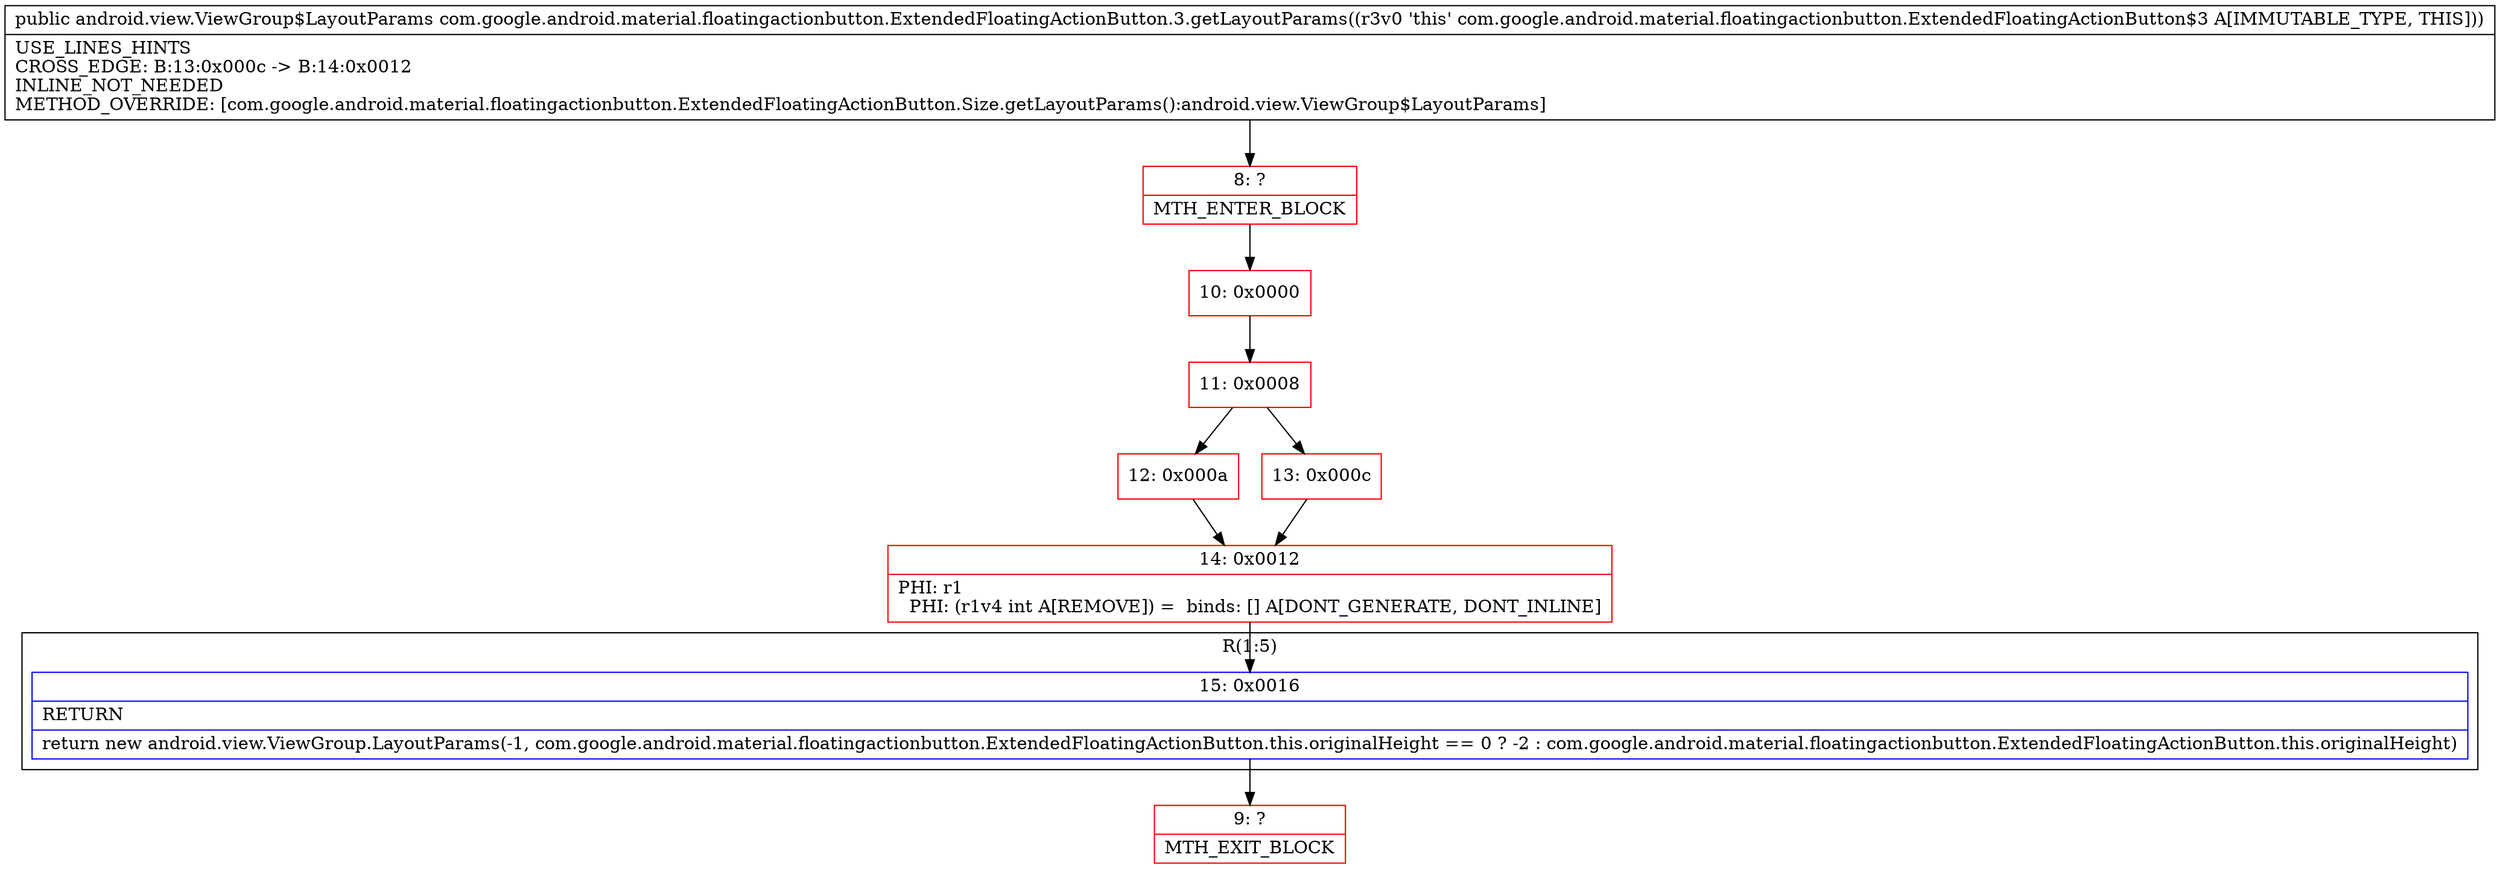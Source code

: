 digraph "CFG forcom.google.android.material.floatingactionbutton.ExtendedFloatingActionButton.3.getLayoutParams()Landroid\/view\/ViewGroup$LayoutParams;" {
subgraph cluster_Region_755706754 {
label = "R(1:5)";
node [shape=record,color=blue];
Node_15 [shape=record,label="{15\:\ 0x0016|RETURN\l|return new android.view.ViewGroup.LayoutParams(\-1, com.google.android.material.floatingactionbutton.ExtendedFloatingActionButton.this.originalHeight == 0 ? \-2 : com.google.android.material.floatingactionbutton.ExtendedFloatingActionButton.this.originalHeight)\l}"];
}
Node_8 [shape=record,color=red,label="{8\:\ ?|MTH_ENTER_BLOCK\l}"];
Node_10 [shape=record,color=red,label="{10\:\ 0x0000}"];
Node_11 [shape=record,color=red,label="{11\:\ 0x0008}"];
Node_12 [shape=record,color=red,label="{12\:\ 0x000a}"];
Node_14 [shape=record,color=red,label="{14\:\ 0x0012|PHI: r1 \l  PHI: (r1v4 int A[REMOVE]) =  binds: [] A[DONT_GENERATE, DONT_INLINE]\l}"];
Node_9 [shape=record,color=red,label="{9\:\ ?|MTH_EXIT_BLOCK\l}"];
Node_13 [shape=record,color=red,label="{13\:\ 0x000c}"];
MethodNode[shape=record,label="{public android.view.ViewGroup$LayoutParams com.google.android.material.floatingactionbutton.ExtendedFloatingActionButton.3.getLayoutParams((r3v0 'this' com.google.android.material.floatingactionbutton.ExtendedFloatingActionButton$3 A[IMMUTABLE_TYPE, THIS]))  | USE_LINES_HINTS\lCROSS_EDGE: B:13:0x000c \-\> B:14:0x0012\lINLINE_NOT_NEEDED\lMETHOD_OVERRIDE: [com.google.android.material.floatingactionbutton.ExtendedFloatingActionButton.Size.getLayoutParams():android.view.ViewGroup$LayoutParams]\l}"];
MethodNode -> Node_8;Node_15 -> Node_9;
Node_8 -> Node_10;
Node_10 -> Node_11;
Node_11 -> Node_12;
Node_11 -> Node_13;
Node_12 -> Node_14;
Node_14 -> Node_15;
Node_13 -> Node_14;
}

